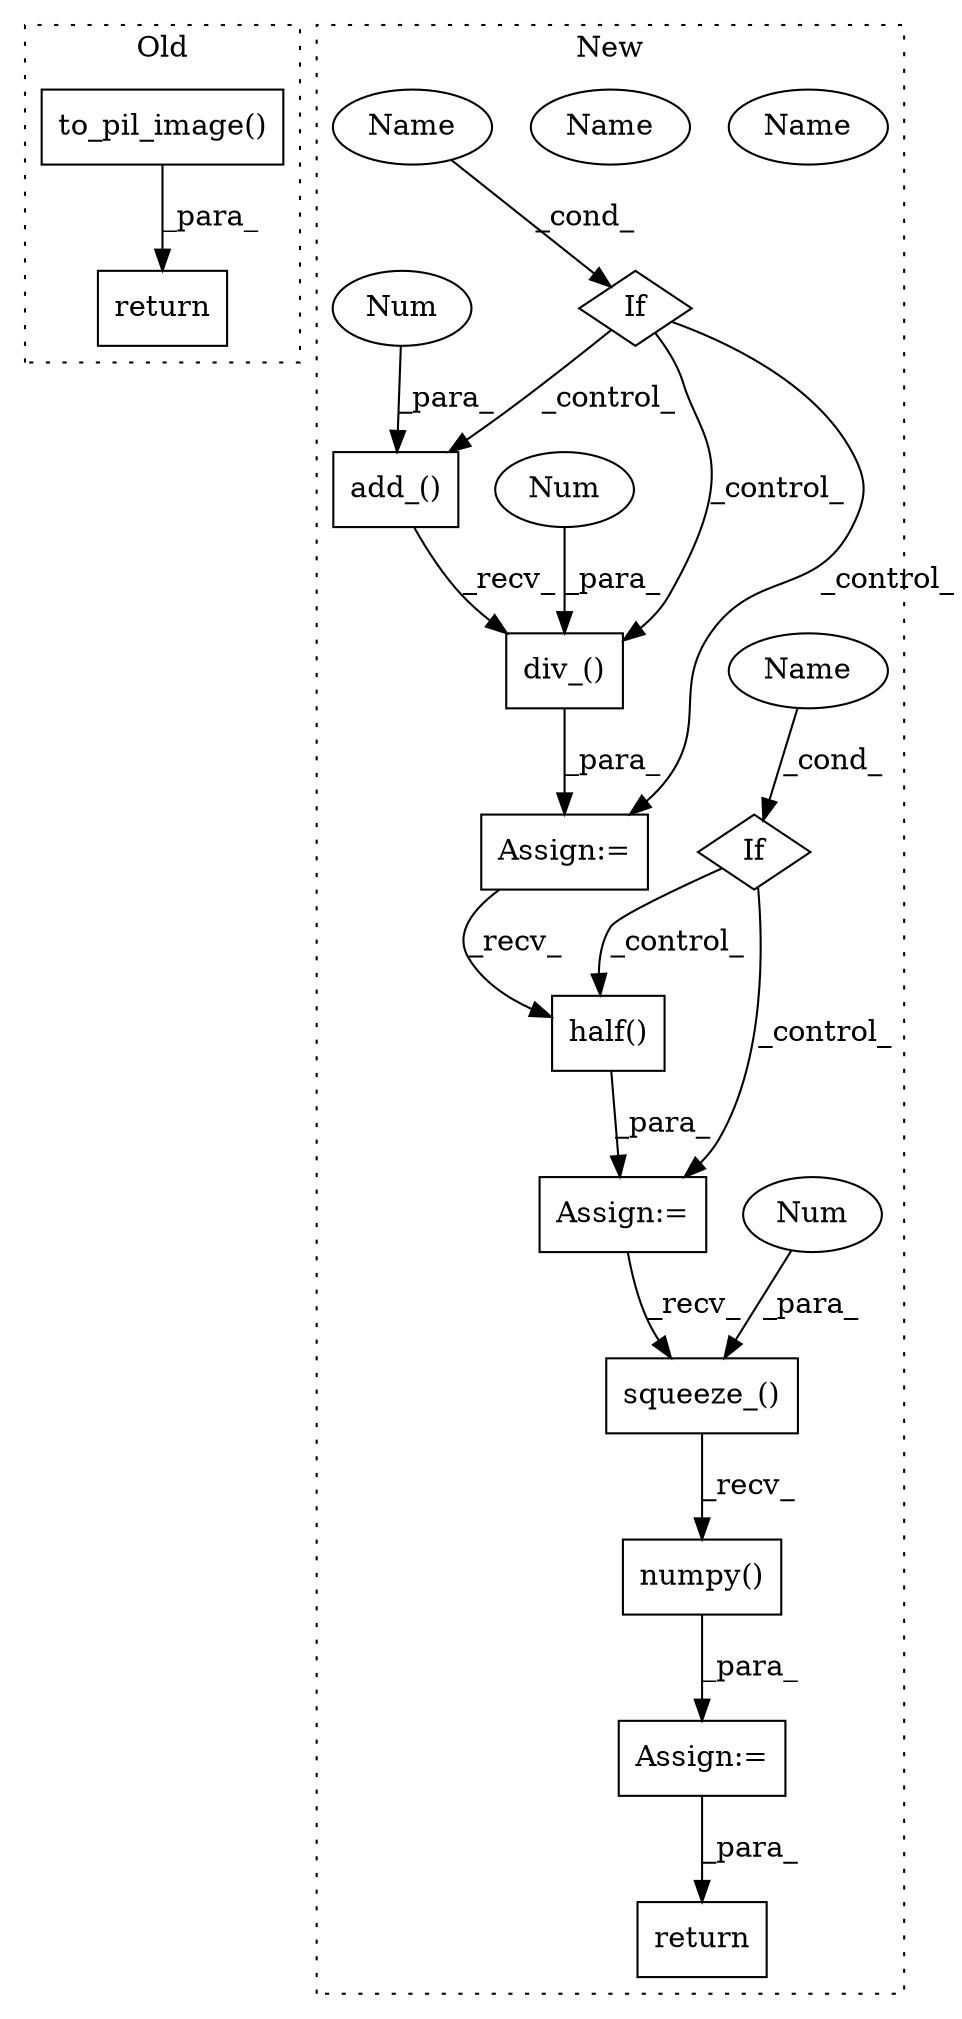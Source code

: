 digraph G {
subgraph cluster0 {
1 [label="to_pil_image()" a="75" s="2586,2607" l="15,1" shape="box"];
10 [label="return" a="93" s="2579" l="7" shape="box"];
label = "Old";
style="dotted";
}
subgraph cluster1 {
2 [label="add_()" a="75" s="3229,3244" l="12,1" shape="box"];
3 [label="Assign:=" a="68" s="3283" l="3" shape="box"];
4 [label="If" a="96" s="3197" l="3" shape="diamond"];
5 [label="Num" a="76" s="3241" l="3" shape="ellipse"];
6 [label="div_()" a="75" s="3229,3254" l="22,1" shape="box"];
7 [label="Num" a="76" s="3251" l="3" shape="ellipse"];
8 [label="Name" a="87" s="3200" l="10" shape="ellipse"];
9 [label="Assign:=" a="68" s="3226" l="3" shape="box"];
11 [label="return" a="93" s="3374" l="7" shape="box"];
12 [label="squeeze_()" a="75" s="3312,3341" l="28,1" shape="box"];
13 [label="If" a="96" s="3260" l="3" shape="diamond"];
14 [label="Num" a="76" s="3340" l="1" shape="ellipse"];
15 [label="half()" a="75" s="3286" l="13" shape="box"];
16 [label="Name" a="87" s="3263" l="4" shape="ellipse"];
17 [label="numpy()" a="75" s="3312" l="56" shape="box"];
18 [label="Assign:=" a="68" s="3309" l="3" shape="box"];
19 [label="Name" a="87" s="3263" l="4" shape="ellipse"];
20 [label="Name" a="87" s="3200" l="10" shape="ellipse"];
label = "New";
style="dotted";
}
1 -> 10 [label="_para_"];
2 -> 6 [label="_recv_"];
3 -> 12 [label="_recv_"];
4 -> 9 [label="_control_"];
4 -> 6 [label="_control_"];
4 -> 2 [label="_control_"];
5 -> 2 [label="_para_"];
6 -> 9 [label="_para_"];
7 -> 6 [label="_para_"];
9 -> 15 [label="_recv_"];
12 -> 17 [label="_recv_"];
13 -> 15 [label="_control_"];
13 -> 3 [label="_control_"];
14 -> 12 [label="_para_"];
15 -> 3 [label="_para_"];
17 -> 18 [label="_para_"];
18 -> 11 [label="_para_"];
19 -> 13 [label="_cond_"];
20 -> 4 [label="_cond_"];
}
